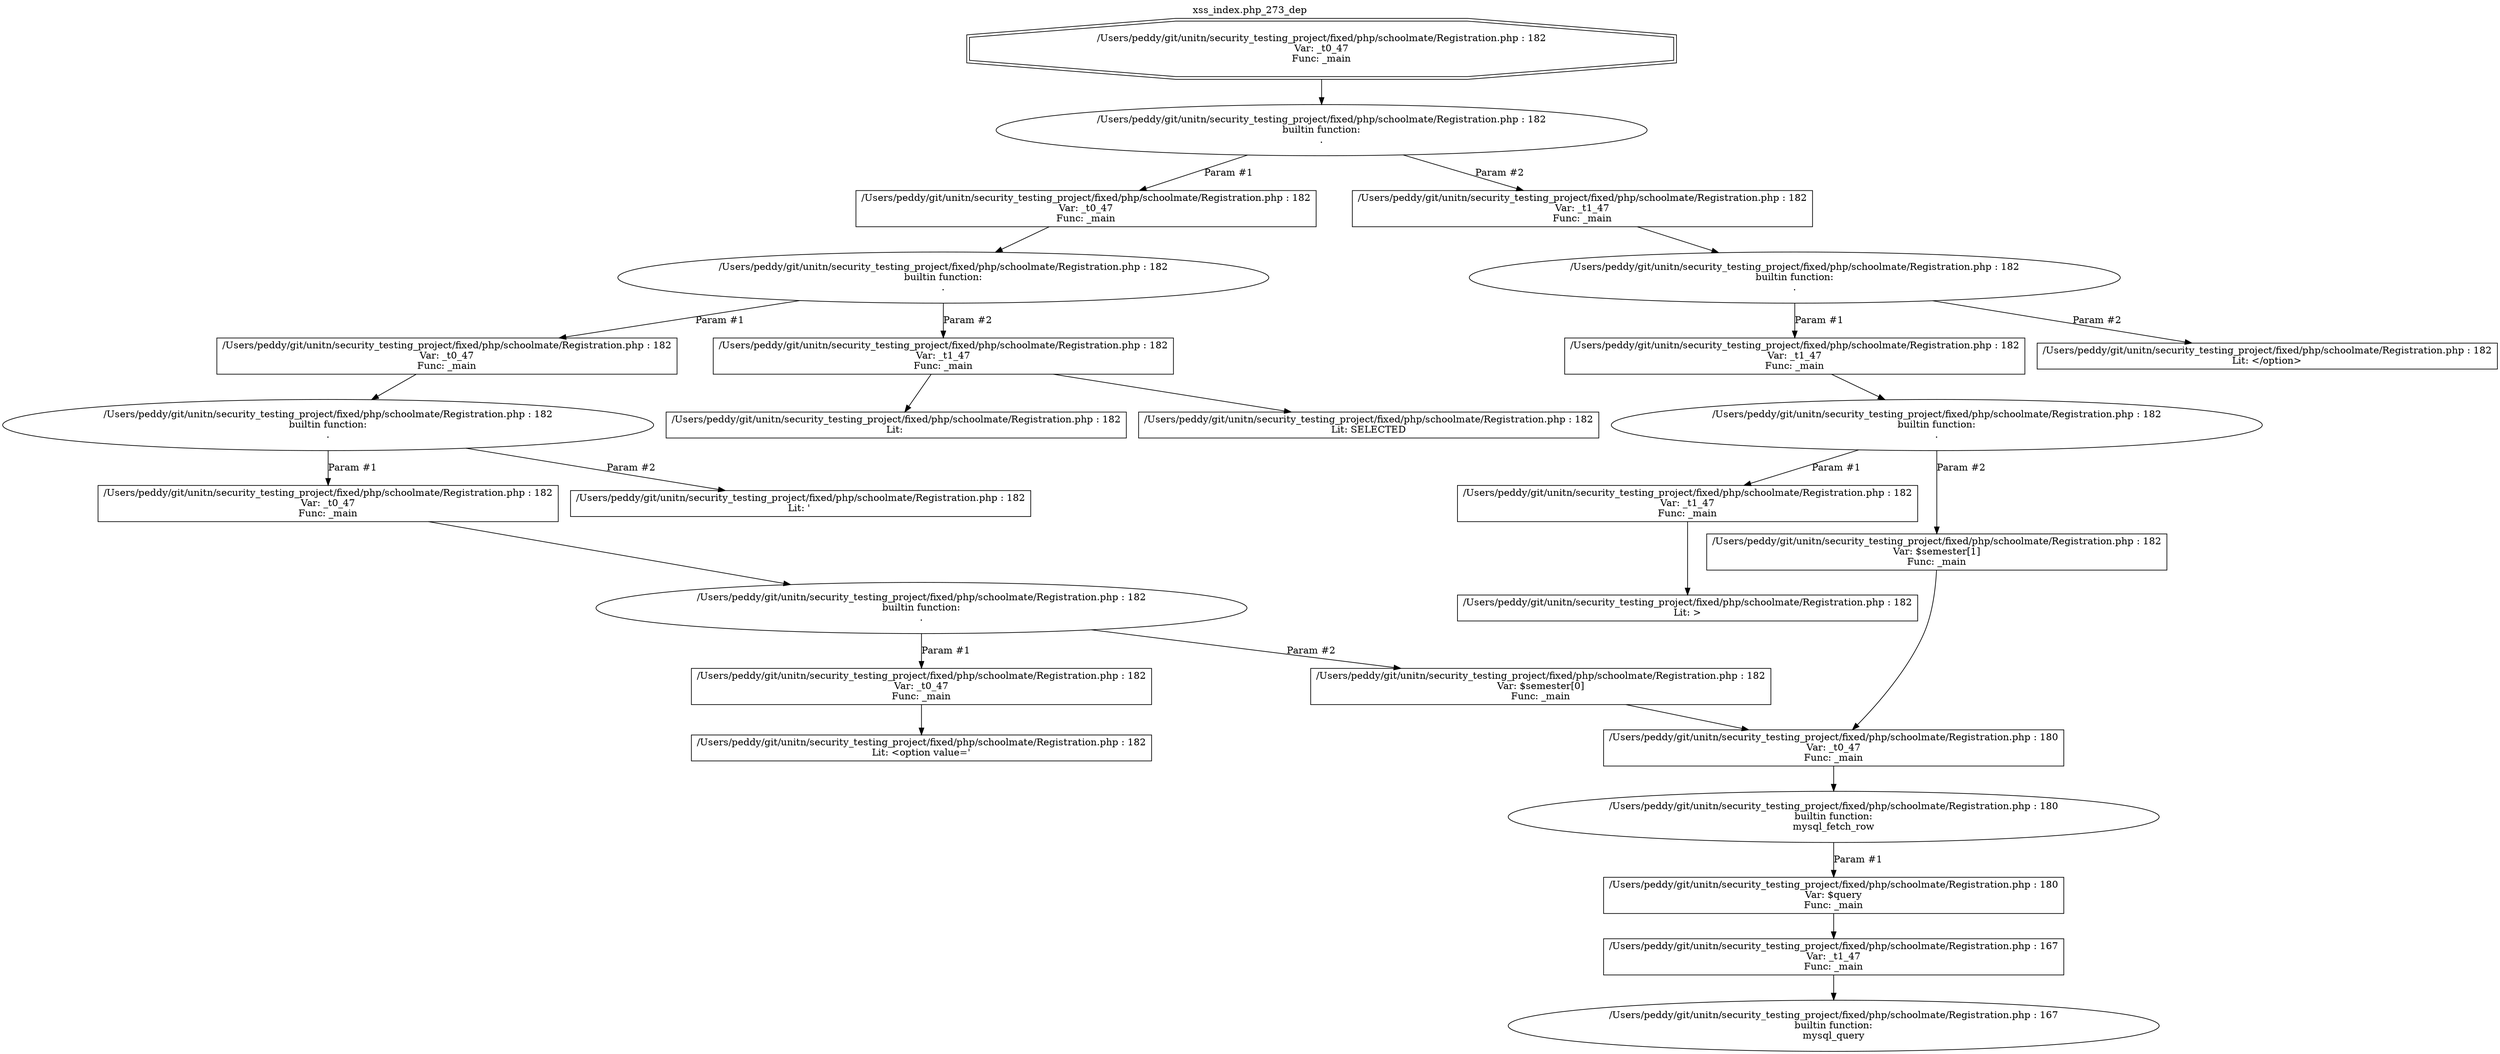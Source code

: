 digraph cfg {
  label="xss_index.php_273_dep";
  labelloc=t;
  n1 [shape=doubleoctagon, label="/Users/peddy/git/unitn/security_testing_project/fixed/php/schoolmate/Registration.php : 182\nVar: _t0_47\nFunc: _main\n"];
  n2 [shape=ellipse, label="/Users/peddy/git/unitn/security_testing_project/fixed/php/schoolmate/Registration.php : 182\nbuiltin function:\n.\n"];
  n3 [shape=box, label="/Users/peddy/git/unitn/security_testing_project/fixed/php/schoolmate/Registration.php : 182\nVar: _t0_47\nFunc: _main\n"];
  n4 [shape=ellipse, label="/Users/peddy/git/unitn/security_testing_project/fixed/php/schoolmate/Registration.php : 182\nbuiltin function:\n.\n"];
  n5 [shape=box, label="/Users/peddy/git/unitn/security_testing_project/fixed/php/schoolmate/Registration.php : 182\nVar: _t0_47\nFunc: _main\n"];
  n6 [shape=ellipse, label="/Users/peddy/git/unitn/security_testing_project/fixed/php/schoolmate/Registration.php : 182\nbuiltin function:\n.\n"];
  n7 [shape=box, label="/Users/peddy/git/unitn/security_testing_project/fixed/php/schoolmate/Registration.php : 182\nVar: _t0_47\nFunc: _main\n"];
  n8 [shape=ellipse, label="/Users/peddy/git/unitn/security_testing_project/fixed/php/schoolmate/Registration.php : 182\nbuiltin function:\n.\n"];
  n9 [shape=box, label="/Users/peddy/git/unitn/security_testing_project/fixed/php/schoolmate/Registration.php : 182\nVar: _t0_47\nFunc: _main\n"];
  n10 [shape=box, label="/Users/peddy/git/unitn/security_testing_project/fixed/php/schoolmate/Registration.php : 182\nLit: <option value='\n"];
  n11 [shape=box, label="/Users/peddy/git/unitn/security_testing_project/fixed/php/schoolmate/Registration.php : 182\nVar: $semester[0]\nFunc: _main\n"];
  n12 [shape=box, label="/Users/peddy/git/unitn/security_testing_project/fixed/php/schoolmate/Registration.php : 180\nVar: _t0_47\nFunc: _main\n"];
  n13 [shape=ellipse, label="/Users/peddy/git/unitn/security_testing_project/fixed/php/schoolmate/Registration.php : 180\nbuiltin function:\nmysql_fetch_row\n"];
  n14 [shape=box, label="/Users/peddy/git/unitn/security_testing_project/fixed/php/schoolmate/Registration.php : 180\nVar: $query\nFunc: _main\n"];
  n15 [shape=box, label="/Users/peddy/git/unitn/security_testing_project/fixed/php/schoolmate/Registration.php : 167\nVar: _t1_47\nFunc: _main\n"];
  n16 [shape=ellipse, label="/Users/peddy/git/unitn/security_testing_project/fixed/php/schoolmate/Registration.php : 167\nbuiltin function:\nmysql_query\n"];
  n17 [shape=box, label="/Users/peddy/git/unitn/security_testing_project/fixed/php/schoolmate/Registration.php : 182\nLit: ' \n"];
  n18 [shape=box, label="/Users/peddy/git/unitn/security_testing_project/fixed/php/schoolmate/Registration.php : 182\nVar: _t1_47\nFunc: _main\n"];
  n19 [shape=box, label="/Users/peddy/git/unitn/security_testing_project/fixed/php/schoolmate/Registration.php : 182\nLit: \n"];
  n20 [shape=box, label="/Users/peddy/git/unitn/security_testing_project/fixed/php/schoolmate/Registration.php : 182\nLit: SELECTED\n"];
  n21 [shape=box, label="/Users/peddy/git/unitn/security_testing_project/fixed/php/schoolmate/Registration.php : 182\nVar: _t1_47\nFunc: _main\n"];
  n22 [shape=ellipse, label="/Users/peddy/git/unitn/security_testing_project/fixed/php/schoolmate/Registration.php : 182\nbuiltin function:\n.\n"];
  n23 [shape=box, label="/Users/peddy/git/unitn/security_testing_project/fixed/php/schoolmate/Registration.php : 182\nVar: _t1_47\nFunc: _main\n"];
  n24 [shape=ellipse, label="/Users/peddy/git/unitn/security_testing_project/fixed/php/schoolmate/Registration.php : 182\nbuiltin function:\n.\n"];
  n25 [shape=box, label="/Users/peddy/git/unitn/security_testing_project/fixed/php/schoolmate/Registration.php : 182\nVar: _t1_47\nFunc: _main\n"];
  n26 [shape=box, label="/Users/peddy/git/unitn/security_testing_project/fixed/php/schoolmate/Registration.php : 182\nLit: >\n"];
  n27 [shape=box, label="/Users/peddy/git/unitn/security_testing_project/fixed/php/schoolmate/Registration.php : 182\nVar: $semester[1]\nFunc: _main\n"];
  n28 [shape=box, label="/Users/peddy/git/unitn/security_testing_project/fixed/php/schoolmate/Registration.php : 182\nLit: </option>\n"];
  n1 -> n2;
  n3 -> n4;
  n5 -> n6;
  n7 -> n8;
  n9 -> n10;
  n8 -> n9[label="Param #1"];
  n8 -> n11[label="Param #2"];
  n12 -> n13;
  n15 -> n16;
  n14 -> n15;
  n13 -> n14[label="Param #1"];
  n11 -> n12;
  n6 -> n7[label="Param #1"];
  n6 -> n17[label="Param #2"];
  n4 -> n5[label="Param #1"];
  n4 -> n18[label="Param #2"];
  n18 -> n19;
  n18 -> n20;
  n2 -> n3[label="Param #1"];
  n2 -> n21[label="Param #2"];
  n21 -> n22;
  n23 -> n24;
  n25 -> n26;
  n24 -> n25[label="Param #1"];
  n24 -> n27[label="Param #2"];
  n27 -> n12;
  n22 -> n23[label="Param #1"];
  n22 -> n28[label="Param #2"];
}

